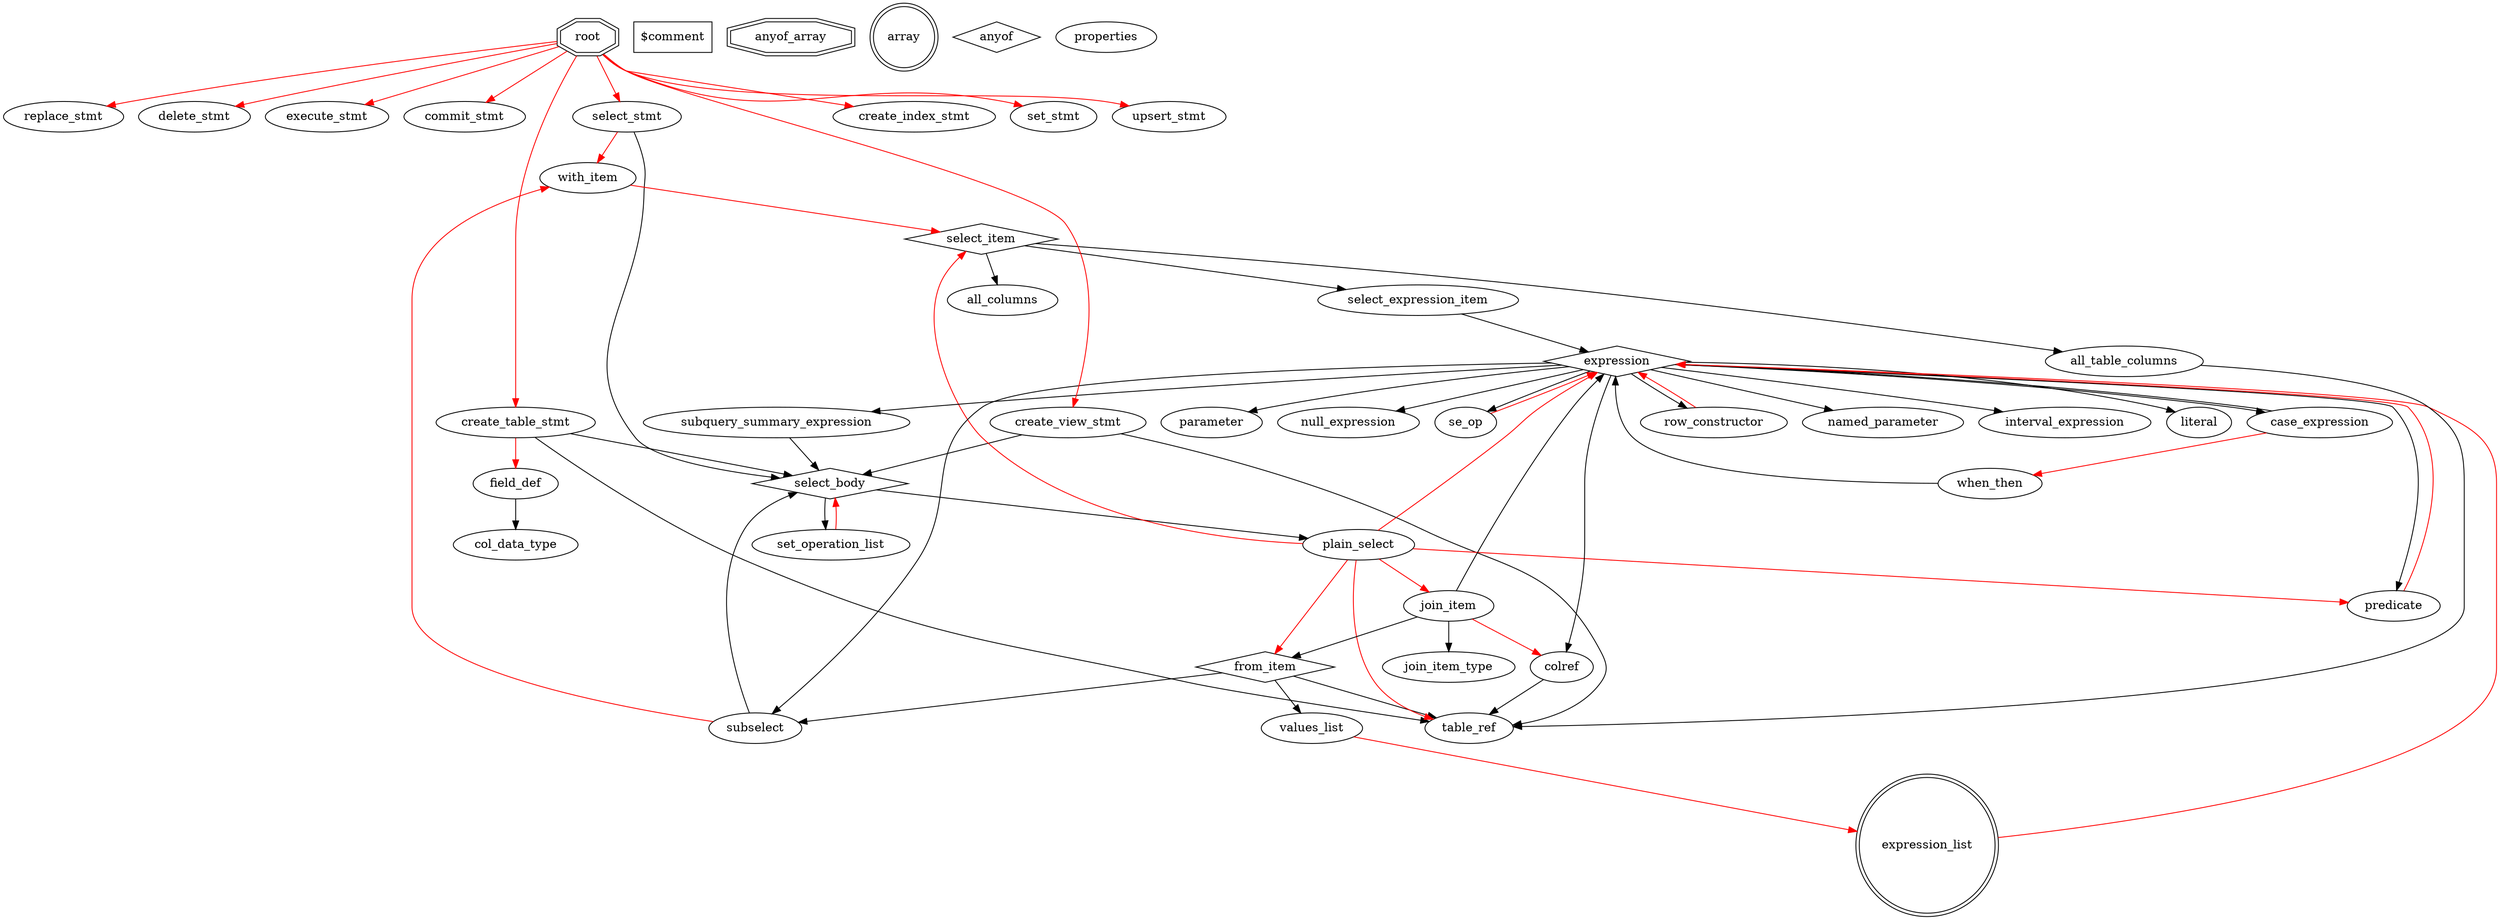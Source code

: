digraph sql_parse_tree{
_replace_stmt [label="replace_stmt", shape=ellipse, tooltip="whux"];
_named_parameter [label="named_parameter", shape=ellipse];
_delete_stmt [label="delete_stmt", shape=ellipse];
_from_item [label="from_item", shape=diamond];
_execute_stmt [label="execute_stmt", shape=ellipse, jsontip="{\"key\": \"value\", \"value\": \"key\"}"];
_subquery_summary_expression [label="subquery_summary_expression", shape=ellipse];
_field_def [label="field_def", shape=ellipse];
_commit_stmt [label="commit_stmt", shape=ellipse];
_col_data_type [label="col_data_type", shape=ellipse];
_all_columns [label="all_columns", shape=ellipse, jsontip="{\"key\": \"value\", \"value\": \"key\"}"];
_interval_expression [label="interval_expression", shape=ellipse, jsontip="[1,1,2,3,5,8]"];
_subselect [label="subselect", shape=ellipse, tooltip="whux", jsontip="{}"];
_case_expression [label="case_expression", shape=ellipse];
_literal [label="literal", shape=ellipse, jsontip="{\"key\": \"value\", \"value\": \"key\"}"];
_select_stmt [label="select_stmt", shape=ellipse];
_create_table_stmt [label="create_table_stmt", shape=ellipse];
_values_list [label="values_list", shape=ellipse, jsontip="ello"];
_with_item [label="with_item", shape=ellipse, jsontip="{\"key\": \"value\", \"value\": \"key\"}"];
_parameter [label="parameter", shape=ellipse];
_create_view_stmt [label="create_view_stmt", shape=ellipse];
_predicate [label="predicate", shape=ellipse, jsontip="{\"key\": {\"value\": 3}, \"value\": \"key\"}"];
_create_index_stmt [label="create_index_stmt", shape=ellipse];
_select_body [label="select_body", shape=diamond, tooltip="whux"];
_select_expression_item [label="select_expression_item", shape=ellipse, jsontip="\"string\""];
_null_expression [label="null_expression", shape=ellipse];
_plain_select [label="plain_select", shape=ellipse, jsontip="[{\"key\": \"value\", \"value\": \"key\"},{\"cats\": 3}]"];
_join_item [label="join_item", shape=ellipse];
_set_operation_list [label="set_operation_list", shape=ellipse];
_colref [label="colref", shape=ellipse];
_comment [label="$comment", shape=box, jsontip="{\"key\": {\"value\": 3}, \"value\": \"key\"}"];
_row_constructor [label="row_constructor", shape=ellipse];
_table_ref [label="table_ref", shape=ellipse, jsontip="{\"key\": \"value\", \"value\": \"key\"}"];
_expression [label="expression", shape=diamond];
_expression_list [label="expression_list", shape=doublecircle];
_set_stmt [label="set_stmt", shape=ellipse];
_upsert_stmt [label="upsert_stmt", shape=ellipse, tooltip="whux"];
_when_then [label="when_then", shape=ellipse];
_all_table_columns [label="all_table_columns", shape=ellipse];
_join_item_type [label="join_item_type", shape=ellipse];
_select_item [label="select_item", shape=diamond, tooltip="whux", jsontip=17];
_root [label="root", shape=doubleoctagon];
_se_op [label="se_op", shape=ellipse];
_from_item->_values_list;
_from_item->_table_ref;
_from_item->_subselect;
_subquery_summary_expression->_select_body;
_field_def->_col_data_type;
_subselect->_with_item [color=red];
_subselect->_select_body;
_case_expression->_when_then [color=red];
_case_expression->_expression;
_select_stmt->_with_item [color=red];
_select_stmt->_select_body;
_create_table_stmt->_field_def [color=red];
_create_table_stmt->_table_ref;
_create_table_stmt->_select_body;
_values_list->_expression_list [color=red];
_with_item->_select_item [color=red];
_create_view_stmt->_table_ref;
_create_view_stmt->_select_body;
_predicate->_expression [color=red];
_select_body->_set_operation_list;
_select_body->_plain_select;
_select_expression_item->_expression;
_plain_select->_predicate [color=red, jsontip="{\"mind\":\"matter\"}"];
_plain_select->_from_item [color=red];
_plain_select->_select_item [color=red];
_plain_select->_join_item [color=red];
_plain_select->_table_ref [color=red];
_plain_select->_expression [color=red];
_join_item->_from_item;
_join_item->_expression;
_join_item->_colref [color=red];
_join_item->_join_item_type;
_set_operation_list->_select_body [color=red];
_colref->_table_ref;
_row_constructor->_expression [color=red];
_expression->_predicate;
_expression->_interval_expression;
_expression->_subselect;
_expression->_case_expression;
_expression->_subquery_summary_expression;
_expression->_named_parameter;
_expression->_literal;
_expression->_null_expression;
_expression->_colref;
_expression->_parameter;
_expression->_row_constructor;
_expression->_se_op;
_expression_list->_expression [color=red];
_when_then->_expression;
_all_table_columns->_table_ref;
_select_item->_all_table_columns;
_select_item->_all_columns;
_select_item->_select_expression_item;
_root->_create_index_stmt [color=red];
_root->_replace_stmt [color=red];
_root->_delete_stmt [color=red];
_root->_upsert_stmt [color=red];
_root->_select_stmt [color=red];
_root->_execute_stmt [color=red];
_root->_create_table_stmt [color=red];
_root->_set_stmt [color=red];
_root->_commit_stmt [color=red];
_root->_create_view_stmt [color=red];
_se_op->_expression [color=red];
subgraph legend{
__anyof_array [label="anyof_array", shape=doubleoctagon];
__array [label="array", shape=doublecircle];
__anyof [label="anyof", shape=diamond];
__properties [label="properties", shape=ellipse];
}
}
